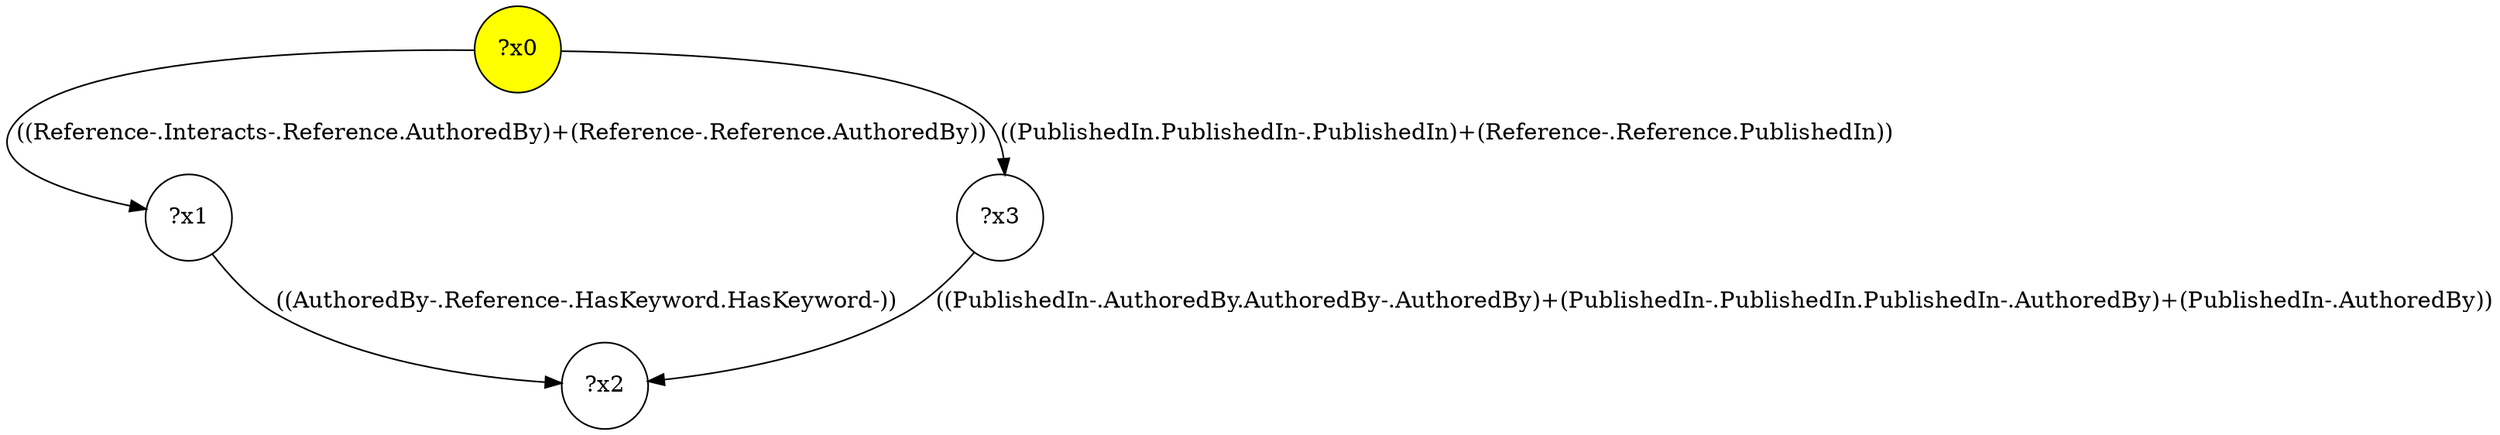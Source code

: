 digraph g {
	x0 [fillcolor="yellow", style="filled," shape=circle, label="?x0"];
	x1 [shape=circle, label="?x1"];
	x0 -> x1 [label="((Reference-.Interacts-.Reference.AuthoredBy)+(Reference-.Reference.AuthoredBy))"];
	x2 [shape=circle, label="?x2"];
	x1 -> x2 [label="((AuthoredBy-.Reference-.HasKeyword.HasKeyword-))"];
	x3 [shape=circle, label="?x3"];
	x0 -> x3 [label="((PublishedIn.PublishedIn-.PublishedIn)+(Reference-.Reference.PublishedIn))"];
	x3 -> x2 [label="((PublishedIn-.AuthoredBy.AuthoredBy-.AuthoredBy)+(PublishedIn-.PublishedIn.PublishedIn-.AuthoredBy)+(PublishedIn-.AuthoredBy))"];
}
